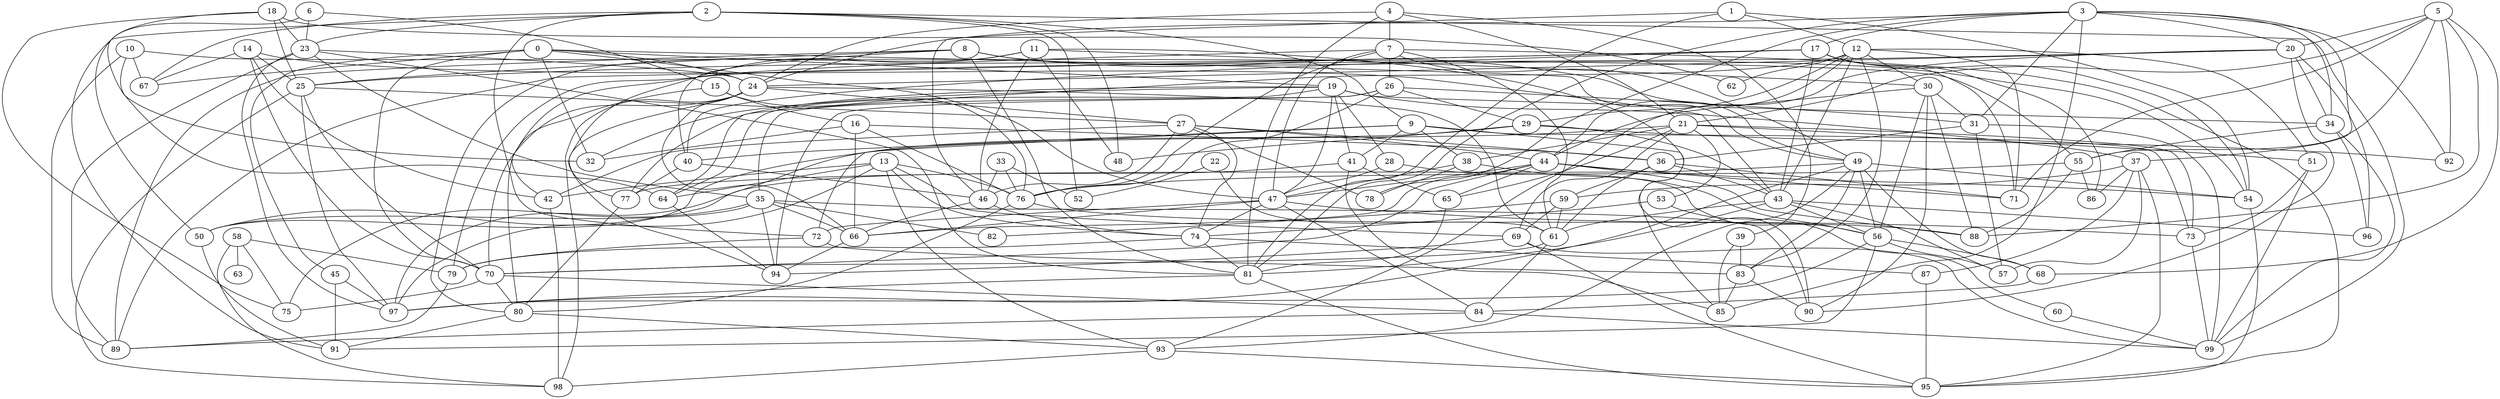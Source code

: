 strict graph "gnp_random_graph(100,0.06)" {
0;
1;
2;
3;
4;
5;
6;
7;
8;
9;
10;
11;
12;
13;
14;
15;
16;
17;
18;
19;
20;
21;
22;
23;
24;
25;
26;
27;
28;
29;
30;
31;
32;
33;
34;
35;
36;
37;
38;
39;
40;
41;
42;
43;
44;
45;
46;
47;
48;
49;
50;
51;
52;
53;
54;
55;
56;
57;
58;
59;
60;
61;
62;
63;
64;
65;
66;
67;
68;
69;
70;
71;
72;
73;
74;
75;
76;
77;
78;
79;
80;
81;
82;
83;
84;
85;
86;
87;
88;
89;
90;
91;
92;
93;
94;
95;
96;
97;
98;
99;
0 -- 32  [is_available=True, prob="0.183934163434"];
0 -- 67  [is_available=True, prob="0.1964369825"];
0 -- 70  [is_available=True, prob="1.0"];
0 -- 45  [is_available=True, prob="1.0"];
0 -- 47  [is_available=True, prob="0.419107214917"];
0 -- 49  [is_available=True, prob="0.664529520388"];
0 -- 19  [is_available=True, prob="0.880385927947"];
0 -- 24  [is_available=True, prob="1.0"];
1 -- 81  [is_available=True, prob="0.550823589512"];
1 -- 12  [is_available=True, prob="1.0"];
1 -- 54  [is_available=True, prob="0.714031365878"];
1 -- 46  [is_available=True, prob="0.57886877093"];
2 -- 67  [is_available=True, prob="0.692154174486"];
2 -- 72  [is_available=True, prob="0.677006533984"];
2 -- 9  [is_available=True, prob="0.110246101357"];
2 -- 48  [is_available=True, prob="0.135179246128"];
2 -- 99  [is_available=True, prob="0.177037217429"];
2 -- 52  [is_available=True, prob="0.391358852572"];
2 -- 23  [is_available=True, prob="0.753897757862"];
2 -- 91  [is_available=True, prob="1.0"];
3 -- 34  [is_available=True, prob="0.121716588837"];
3 -- 37  [is_available=True, prob="0.384806804996"];
3 -- 81  [is_available=True, prob="0.183224937313"];
3 -- 78  [is_available=True, prob="0.208076411601"];
3 -- 17  [is_available=True, prob="0.432351255314"];
3 -- 20  [is_available=True, prob="0.417670049697"];
3 -- 85  [is_available=True, prob="0.116765703546"];
3 -- 24  [is_available=True, prob="0.303274484105"];
3 -- 92  [is_available=True, prob="0.168821092502"];
3 -- 31  [is_available=True, prob="0.629093918515"];
4 -- 24  [is_available=True, prob="0.694043427372"];
4 -- 81  [is_available=True, prob="0.170664730978"];
4 -- 39  [is_available=True, prob="0.103358219315"];
4 -- 21  [is_available=True, prob="0.220501326754"];
4 -- 7  [is_available=True, prob="0.851881849217"];
5 -- 68  [is_available=True, prob="0.0761498246783"];
5 -- 71  [is_available=True, prob="0.879587145997"];
5 -- 20  [is_available=True, prob="1.0"];
5 -- 21  [is_available=True, prob="1.0"];
5 -- 55  [is_available=True, prob="0.496490164359"];
5 -- 88  [is_available=True, prob="0.606845257375"];
5 -- 92  [is_available=True, prob="0.999003219302"];
6 -- 50  [is_available=True, prob="1.0"];
6 -- 23  [is_available=True, prob="0.323760497054"];
6 -- 15  [is_available=True, prob="0.467464434843"];
7 -- 42  [is_available=True, prob="1.0"];
7 -- 76  [is_available=True, prob="0.492396352572"];
7 -- 47  [is_available=True, prob="0.518292495355"];
7 -- 49  [is_available=True, prob="0.340077775934"];
7 -- 26  [is_available=True, prob="0.0818583370711"];
7 -- 61  [is_available=True, prob="0.982436243357"];
7 -- 95  [is_available=True, prob="0.158182042407"];
8 -- 49  [is_available=True, prob="1.0"];
8 -- 40  [is_available=True, prob="0.0543800007472"];
8 -- 81  [is_available=True, prob="0.414967107419"];
8 -- 54  [is_available=True, prob="0.910347733034"];
8 -- 89  [is_available=True, prob="0.530297866703"];
8 -- 25  [is_available=True, prob="0.0262286834891"];
9 -- 38  [is_available=True, prob="1.0"];
9 -- 40  [is_available=True, prob="0.462023957269"];
9 -- 41  [is_available=True, prob="0.193488721509"];
9 -- 72  [is_available=True, prob="0.523050952255"];
9 -- 73  [is_available=True, prob="1.0"];
9 -- 90  [is_available=True, prob="0.781342871261"];
10 -- 64  [is_available=True, prob="1.0"];
10 -- 89  [is_available=True, prob="0.518766625447"];
10 -- 67  [is_available=True, prob="1.0"];
10 -- 55  [is_available=True, prob="1.0"];
11 -- 80  [is_available=True, prob="0.171056208844"];
11 -- 77  [is_available=True, prob="0.926847102899"];
11 -- 46  [is_available=True, prob="0.206231294096"];
11 -- 48  [is_available=True, prob="1.0"];
11 -- 85  [is_available=True, prob="1.0"];
11 -- 30  [is_available=True, prob="0.73334388965"];
12 -- 64  [is_available=True, prob="1.0"];
12 -- 83  [is_available=True, prob="0.255636058825"];
12 -- 71  [is_available=True, prob="0.867501071063"];
12 -- 43  [is_available=True, prob="0.286324883069"];
12 -- 44  [is_available=True, prob="0.132885659793"];
12 -- 51  [is_available=True, prob="0.480335264353"];
12 -- 62  [is_available=True, prob="0.0201905768224"];
12 -- 29  [is_available=True, prob="0.170233070369"];
12 -- 30  [is_available=True, prob="1.0"];
13 -- 64  [is_available=True, prob="0.12663927673"];
13 -- 97  [is_available=True, prob="0.469270821011"];
13 -- 69  [is_available=True, prob="0.798136043127"];
13 -- 42  [is_available=True, prob="0.676304027197"];
13 -- 76  [is_available=True, prob="0.00830009806081"];
13 -- 93  [is_available=True, prob="0.728377802215"];
13 -- 74  [is_available=True, prob="0.387185436355"];
14 -- 67  [is_available=True, prob="0.852302023853"];
14 -- 25  [is_available=True, prob="0.796565853908"];
14 -- 42  [is_available=True, prob="0.292858357402"];
14 -- 43  [is_available=True, prob="1.0"];
14 -- 70  [is_available=True, prob="1.0"];
15 -- 16  [is_available=True, prob="0.222896631109"];
15 -- 80  [is_available=True, prob="0.702792383768"];
15 -- 76  [is_available=True, prob="0.976041648948"];
16 -- 32  [is_available=True, prob="0.641479725516"];
16 -- 76  [is_available=True, prob="0.466795818616"];
16 -- 66  [is_available=True, prob="0.924636982272"];
16 -- 36  [is_available=True, prob="0.164576589963"];
17 -- 86  [is_available=True, prob="1.0"];
17 -- 71  [is_available=True, prob="1.0"];
17 -- 40  [is_available=True, prob="0.254331353541"];
17 -- 43  [is_available=True, prob="1.0"];
17 -- 54  [is_available=True, prob="0.0185893373177"];
17 -- 89  [is_available=True, prob="0.513923868684"];
17 -- 25  [is_available=True, prob="0.601381164064"];
18 -- 32  [is_available=True, prob="0.613431862341"];
18 -- 25  [is_available=True, prob="1.0"];
18 -- 75  [is_available=True, prob="0.376860694973"];
18 -- 62  [is_available=True, prob="0.706554232247"];
18 -- 23  [is_available=True, prob="0.144534127488"];
19 -- 32  [is_available=True, prob="1.0"];
19 -- 34  [is_available=True, prob="0.655317800528"];
19 -- 37  [is_available=True, prob="0.904551053072"];
19 -- 64  [is_available=True, prob="0.0065389202843"];
19 -- 41  [is_available=True, prob="0.223250840817"];
19 -- 77  [is_available=True, prob="0.0828520383983"];
19 -- 47  [is_available=True, prob="0.0273988924182"];
19 -- 28  [is_available=True, prob="0.126837404333"];
20 -- 96  [is_available=True, prob="0.0694804082777"];
20 -- 34  [is_available=True, prob="1.0"];
20 -- 79  [is_available=True, prob="0.278736541897"];
20 -- 24  [is_available=True, prob="0.876428095577"];
20 -- 90  [is_available=True, prob="1.0"];
20 -- 93  [is_available=True, prob="0.853247032352"];
21 -- 65  [is_available=True, prob="0.0510987873128"];
21 -- 38  [is_available=True, prob="0.611182973629"];
21 -- 73  [is_available=True, prob="1.0"];
21 -- 50  [is_available=True, prob="1.0"];
21 -- 51  [is_available=True, prob="0.0923743970227"];
21 -- 53  [is_available=True, prob="0.464455586752"];
21 -- 69  [is_available=True, prob="0.962512338423"];
22 -- 52  [is_available=True, prob="1.0"];
22 -- 61  [is_available=True, prob="0.205799595011"];
23 -- 97  [is_available=True, prob="1.0"];
23 -- 35  [is_available=True, prob="0.774670612349"];
23 -- 81  [is_available=True, prob="0.729891474971"];
23 -- 24  [is_available=True, prob="0.83747223624"];
23 -- 89  [is_available=True, prob="1.0"];
24 -- 66  [is_available=True, prob="0.595312530848"];
24 -- 70  [is_available=True, prob="1.0"];
24 -- 98  [is_available=True, prob="1.0"];
24 -- 27  [is_available=True, prob="1.0"];
24 -- 61  [is_available=True, prob="0.541838860078"];
24 -- 94  [is_available=True, prob="0.899116738371"];
25 -- 97  [is_available=True, prob="0.746603204534"];
25 -- 98  [is_available=True, prob="1.0"];
25 -- 70  [is_available=True, prob="1.0"];
25 -- 27  [is_available=True, prob="0.957273162889"];
26 -- 35  [is_available=True, prob="0.261526759643"];
26 -- 76  [is_available=True, prob="0.0209107486524"];
26 -- 29  [is_available=True, prob="0.574659031434"];
26 -- 94  [is_available=True, prob="0.754501325167"];
26 -- 31  [is_available=True, prob="0.878707213582"];
27 -- 36  [is_available=True, prob="0.0508229028508"];
27 -- 42  [is_available=True, prob="0.910797402909"];
27 -- 44  [is_available=True, prob="0.997694852719"];
27 -- 46  [is_available=True, prob="0.951027174571"];
27 -- 78  [is_available=True, prob="0.905092342486"];
27 -- 74  [is_available=True, prob="0.28347614505"];
28 -- 56  [is_available=True, prob="1.0"];
28 -- 47  [is_available=True, prob="1.0"];
29 -- 97  [is_available=True, prob="0.874157907919"];
29 -- 43  [is_available=True, prob="0.773168574486"];
29 -- 48  [is_available=True, prob="0.71008088313"];
29 -- 92  [is_available=True, prob="0.931483215885"];
30 -- 44  [is_available=True, prob="0.380752005193"];
30 -- 88  [is_available=True, prob="0.119423098216"];
30 -- 56  [is_available=True, prob="1.0"];
30 -- 90  [is_available=True, prob="0.899942493059"];
30 -- 31  [is_available=True, prob="0.561947341252"];
31 -- 99  [is_available=True, prob="0.255875126026"];
31 -- 36  [is_available=True, prob="1.0"];
31 -- 57  [is_available=True, prob="0.718398708793"];
33 -- 76  [is_available=True, prob="0.18325503327"];
33 -- 52  [is_available=True, prob="0.847804302246"];
33 -- 46  [is_available=True, prob="0.483683117917"];
34 -- 96  [is_available=True, prob="0.175989340094"];
34 -- 99  [is_available=True, prob="0.46775957153"];
34 -- 55  [is_available=True, prob="0.622201693223"];
35 -- 66  [is_available=True, prob="0.676268277099"];
35 -- 75  [is_available=True, prob="0.915510190313"];
35 -- 50  [is_available=True, prob="0.707883585611"];
35 -- 82  [is_available=True, prob="0.748230411594"];
35 -- 90  [is_available=True, prob="0.547987646332"];
35 -- 94  [is_available=True, prob="0.906051894774"];
36 -- 59  [is_available=True, prob="0.543245231705"];
36 -- 71  [is_available=True, prob="1.0"];
36 -- 43  [is_available=True, prob="0.234533720137"];
36 -- 61  [is_available=True, prob="1.0"];
37 -- 86  [is_available=True, prob="0.395997999344"];
37 -- 87  [is_available=True, prob="0.697481576607"];
37 -- 57  [is_available=True, prob="0.216503902431"];
37 -- 59  [is_available=True, prob="0.537378535414"];
37 -- 95  [is_available=True, prob="0.798190794655"];
38 -- 56  [is_available=True, prob="0.620968787285"];
38 -- 78  [is_available=True, prob="0.209471520657"];
38 -- 47  [is_available=True, prob="0.62937035315"];
39 -- 83  [is_available=True, prob="0.182579934282"];
39 -- 85  [is_available=True, prob="1.0"];
40 -- 77  [is_available=True, prob="0.714270486337"];
40 -- 46  [is_available=True, prob="0.572443172477"];
41 -- 50  [is_available=True, prob="0.00517748511544"];
41 -- 85  [is_available=True, prob="0.180920041306"];
41 -- 65  [is_available=True, prob="1.0"];
42 -- 98  [is_available=True, prob="0.0496654282662"];
43 -- 96  [is_available=True, prob="0.352947516844"];
43 -- 81  [is_available=True, prob="0.59788895043"];
43 -- 61  [is_available=True, prob="0.10377661459"];
43 -- 56  [is_available=True, prob="1.0"];
43 -- 57  [is_available=True, prob="0.949372313755"];
44 -- 65  [is_available=True, prob="0.444317249918"];
44 -- 66  [is_available=True, prob="1.0"];
44 -- 70  [is_available=True, prob="0.470034196406"];
44 -- 71  [is_available=True, prob="0.512648887032"];
44 -- 47  [is_available=True, prob="0.773053816565"];
44 -- 54  [is_available=True, prob="0.165111142241"];
44 -- 88  [is_available=True, prob="1.0"];
45 -- 97  [is_available=True, prob="0.211186527349"];
45 -- 91  [is_available=True, prob="0.563379965998"];
46 -- 66  [is_available=True, prob="0.836660060886"];
46 -- 74  [is_available=True, prob="0.711738963521"];
47 -- 66  [is_available=True, prob="0.478266068891"];
47 -- 72  [is_available=True, prob="0.0082038897912"];
47 -- 73  [is_available=True, prob="0.665394872321"];
47 -- 74  [is_available=True, prob="0.827951675533"];
47 -- 84  [is_available=True, prob="0.276772404406"];
49 -- 97  [is_available=True, prob="1.0"];
49 -- 68  [is_available=True, prob="0.781563265342"];
49 -- 77  [is_available=True, prob="0.239252207138"];
49 -- 83  [is_available=True, prob="1.0"];
49 -- 54  [is_available=True, prob="0.981636249761"];
49 -- 56  [is_available=True, prob="0.878720655437"];
49 -- 93  [is_available=True, prob="0.810868453665"];
50 -- 91  [is_available=True, prob="0.0273429525409"];
51 -- 73  [is_available=True, prob="0.395655072959"];
51 -- 99  [is_available=True, prob="0.157455828421"];
53 -- 74  [is_available=True, prob="1.0"];
53 -- 60  [is_available=True, prob="0.687879166249"];
54 -- 95  [is_available=True, prob="0.618412316274"];
55 -- 76  [is_available=True, prob="0.114238375175"];
55 -- 86  [is_available=True, prob="1.0"];
55 -- 88  [is_available=True, prob="0.420959131062"];
56 -- 97  [is_available=True, prob="0.0354987262378"];
56 -- 68  [is_available=True, prob="1.0"];
56 -- 57  [is_available=True, prob="0.79966840405"];
56 -- 91  [is_available=True, prob="0.839521687115"];
58 -- 79  [is_available=True, prob="0.892378394748"];
58 -- 75  [is_available=True, prob="0.703073781967"];
58 -- 98  [is_available=True, prob="0.349587296821"];
58 -- 63  [is_available=True, prob="1.0"];
59 -- 82  [is_available=True, prob="0.705988332393"];
59 -- 69  [is_available=True, prob="0.249848609021"];
59 -- 61  [is_available=True, prob="1.0"];
60 -- 99  [is_available=True, prob="1.0"];
61 -- 70  [is_available=True, prob="0.858546017711"];
61 -- 84  [is_available=True, prob="1.0"];
64 -- 94  [is_available=True, prob="0.817535264613"];
65 -- 81  [is_available=True, prob="0.906254998182"];
66 -- 94  [is_available=True, prob="0.286225444331"];
68 -- 84  [is_available=True, prob="0.0926347085065"];
69 -- 99  [is_available=True, prob="1.0"];
69 -- 94  [is_available=True, prob="1.0"];
69 -- 95  [is_available=True, prob="0.344872275524"];
70 -- 75  [is_available=True, prob="0.263050296918"];
70 -- 80  [is_available=True, prob="0.0593082895722"];
70 -- 84  [is_available=True, prob="0.248649745664"];
72 -- 83  [is_available=True, prob="1.0"];
72 -- 79  [is_available=True, prob="0.087386152365"];
73 -- 99  [is_available=True, prob="0.411015288232"];
74 -- 79  [is_available=True, prob="0.300602527888"];
74 -- 81  [is_available=True, prob="0.480580022743"];
74 -- 87  [is_available=True, prob="1.0"];
76 -- 80  [is_available=True, prob="0.955560473489"];
76 -- 88  [is_available=True, prob="0.361392451578"];
77 -- 80  [is_available=True, prob="0.224663724722"];
79 -- 89  [is_available=True, prob="1.0"];
80 -- 91  [is_available=True, prob="0.722880314662"];
80 -- 93  [is_available=True, prob="0.965463390134"];
81 -- 97  [is_available=True, prob="1.0"];
81 -- 95  [is_available=True, prob="0.162390801209"];
83 -- 85  [is_available=True, prob="0.802363748096"];
83 -- 90  [is_available=True, prob="0.640676191215"];
84 -- 99  [is_available=True, prob="1.0"];
84 -- 89  [is_available=True, prob="0.63261593651"];
87 -- 95  [is_available=True, prob="0.355754264674"];
93 -- 98  [is_available=True, prob="0.648080885405"];
93 -- 95  [is_available=True, prob="1.0"];
}
